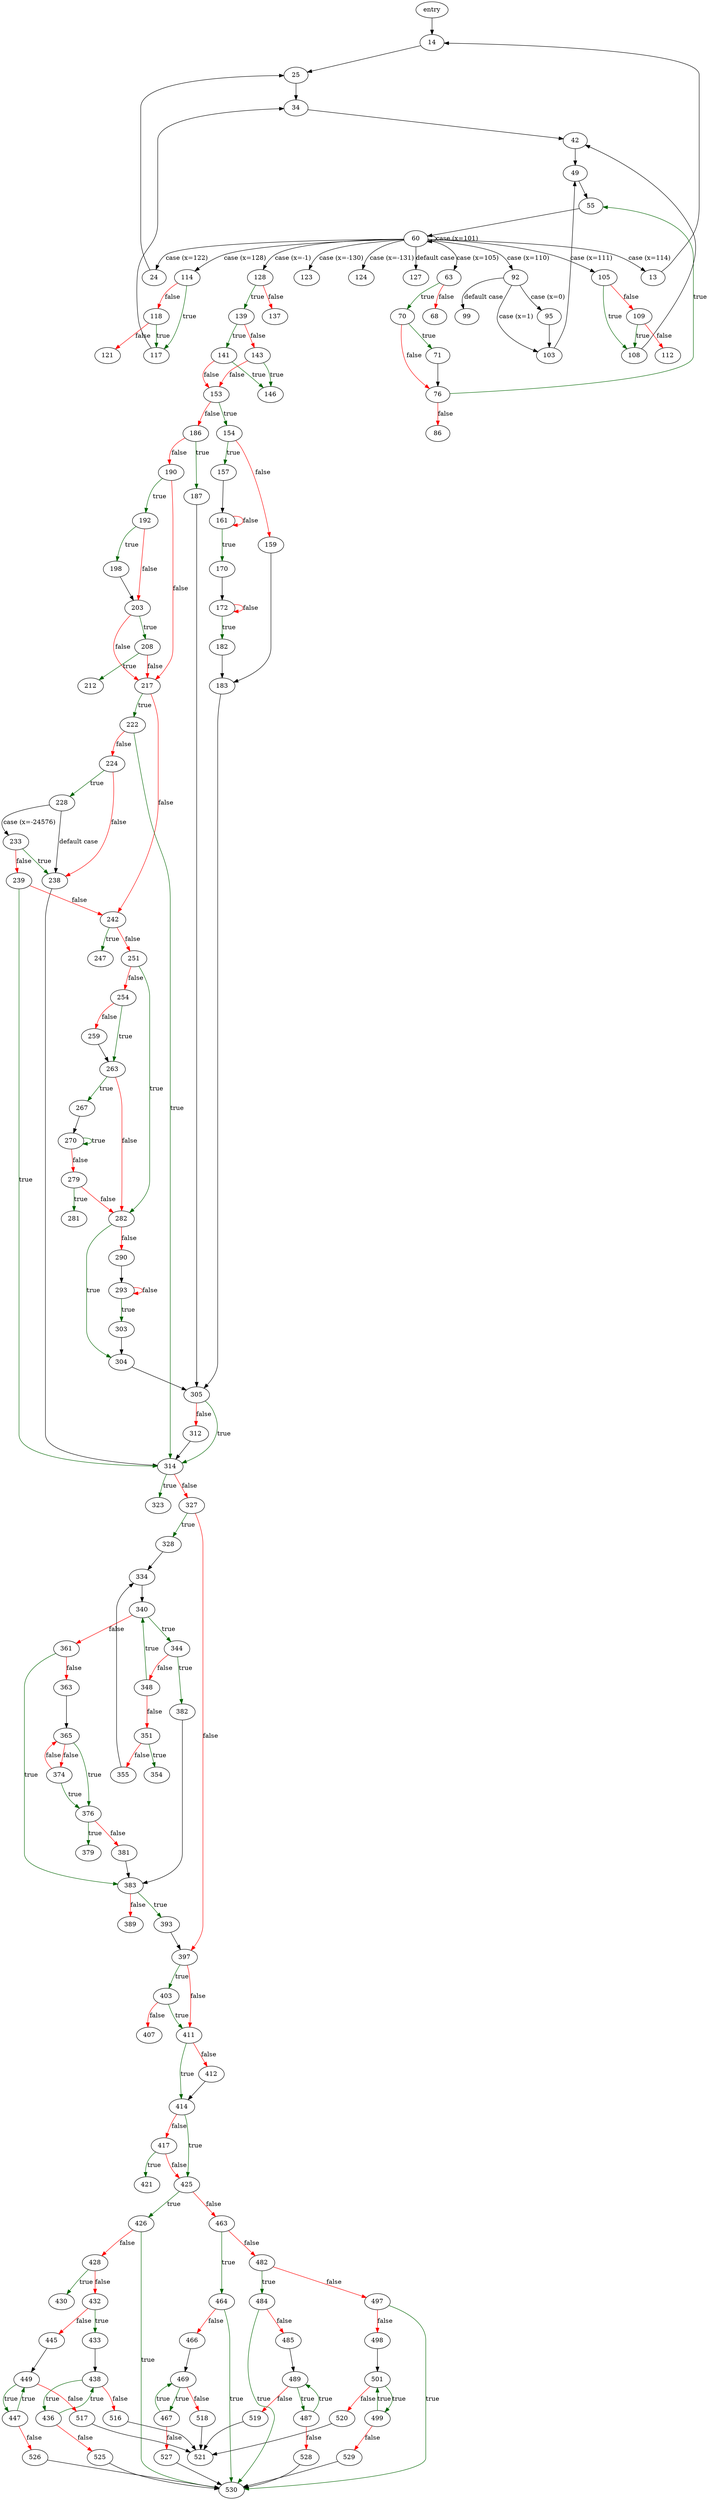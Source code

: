 digraph "main" {
	// Node definitions.
	2 [label=entry];
	13;
	14;
	24;
	25;
	34;
	42;
	49;
	55;
	60;
	63;
	68;
	70;
	71;
	76;
	86;
	92;
	95;
	99;
	103;
	105;
	108;
	109;
	112;
	114;
	117;
	118;
	121;
	123;
	124;
	127;
	128;
	137;
	139;
	141;
	143;
	146;
	153;
	154;
	157;
	159;
	161;
	170;
	172;
	182;
	183;
	186;
	187;
	190;
	192;
	198;
	203;
	208;
	212;
	217;
	222;
	224;
	228;
	233;
	238;
	239;
	242;
	247;
	251;
	254;
	259;
	263;
	267;
	270;
	279;
	281;
	282;
	290;
	293;
	303;
	304;
	305;
	312;
	314;
	323;
	327;
	328;
	334;
	340;
	344;
	348;
	351;
	354;
	355;
	361;
	363;
	365;
	374;
	376;
	379;
	381;
	382;
	383;
	389;
	393;
	397;
	403;
	407;
	411;
	412;
	414;
	417;
	421;
	425;
	426;
	428;
	430;
	432;
	433;
	436;
	438;
	445;
	447;
	449;
	463;
	464;
	466;
	467;
	469;
	482;
	484;
	485;
	487;
	489;
	497;
	498;
	499;
	501;
	516;
	517;
	518;
	519;
	520;
	521;
	525;
	526;
	527;
	528;
	529;
	530;

	// Edge definitions.
	2 -> 14;
	13 -> 14;
	14 -> 25;
	24 -> 25;
	25 -> 34;
	34 -> 42;
	42 -> 49;
	49 -> 55;
	55 -> 60;
	60 -> 13 [label="case (x=114)"];
	60 -> 24 [label="case (x=122)"];
	60 -> 60 [label="case (x=101)"];
	60 -> 63 [label="case (x=105)"];
	60 -> 92 [label="case (x=110)"];
	60 -> 105 [label="case (x=111)"];
	60 -> 114 [label="case (x=128)"];
	60 -> 123 [label="case (x=-130)"];
	60 -> 124 [label="case (x=-131)"];
	60 -> 127 [label="default case"];
	60 -> 128 [label="case (x=-1)"];
	63 -> 68 [
		color=red
		label=false
	];
	63 -> 70 [
		color=darkgreen
		label=true
	];
	70 -> 71 [
		color=darkgreen
		label=true
	];
	70 -> 76 [
		color=red
		label=false
	];
	71 -> 76;
	76 -> 55 [
		color=darkgreen
		label=true
	];
	76 -> 86 [
		color=red
		label=false
	];
	92 -> 95 [label="case (x=0)"];
	92 -> 99 [label="default case"];
	92 -> 103 [label="case (x=1)"];
	95 -> 103;
	103 -> 49;
	105 -> 108 [
		color=darkgreen
		label=true
	];
	105 -> 109 [
		color=red
		label=false
	];
	108 -> 42;
	109 -> 108 [
		color=darkgreen
		label=true
	];
	109 -> 112 [
		color=red
		label=false
	];
	114 -> 117 [
		color=darkgreen
		label=true
	];
	114 -> 118 [
		color=red
		label=false
	];
	117 -> 34;
	118 -> 117 [
		color=darkgreen
		label=true
	];
	118 -> 121 [
		color=red
		label=false
	];
	128 -> 137 [
		color=red
		label=false
	];
	128 -> 139 [
		color=darkgreen
		label=true
	];
	139 -> 141 [
		color=darkgreen
		label=true
	];
	139 -> 143 [
		color=red
		label=false
	];
	141 -> 146 [
		color=darkgreen
		label=true
	];
	141 -> 153 [
		color=red
		label=false
	];
	143 -> 146 [
		color=darkgreen
		label=true
	];
	143 -> 153 [
		color=red
		label=false
	];
	153 -> 154 [
		color=darkgreen
		label=true
	];
	153 -> 186 [
		color=red
		label=false
	];
	154 -> 157 [
		color=darkgreen
		label=true
	];
	154 -> 159 [
		color=red
		label=false
	];
	157 -> 161;
	159 -> 183;
	161 -> 161 [
		color=red
		label=false
	];
	161 -> 170 [
		color=darkgreen
		label=true
	];
	170 -> 172;
	172 -> 172 [
		color=red
		label=false
	];
	172 -> 182 [
		color=darkgreen
		label=true
	];
	182 -> 183;
	183 -> 305;
	186 -> 187 [
		color=darkgreen
		label=true
	];
	186 -> 190 [
		color=red
		label=false
	];
	187 -> 305;
	190 -> 192 [
		color=darkgreen
		label=true
	];
	190 -> 217 [
		color=red
		label=false
	];
	192 -> 198 [
		color=darkgreen
		label=true
	];
	192 -> 203 [
		color=red
		label=false
	];
	198 -> 203;
	203 -> 208 [
		color=darkgreen
		label=true
	];
	203 -> 217 [
		color=red
		label=false
	];
	208 -> 212 [
		color=darkgreen
		label=true
	];
	208 -> 217 [
		color=red
		label=false
	];
	217 -> 222 [
		color=darkgreen
		label=true
	];
	217 -> 242 [
		color=red
		label=false
	];
	222 -> 224 [
		color=red
		label=false
	];
	222 -> 314 [
		color=darkgreen
		label=true
	];
	224 -> 228 [
		color=darkgreen
		label=true
	];
	224 -> 238 [
		color=red
		label=false
	];
	228 -> 233 [label="case (x=-24576)"];
	228 -> 238 [label="default case"];
	233 -> 238 [
		color=darkgreen
		label=true
	];
	233 -> 239 [
		color=red
		label=false
	];
	238 -> 314;
	239 -> 242 [
		color=red
		label=false
	];
	239 -> 314 [
		color=darkgreen
		label=true
	];
	242 -> 247 [
		color=darkgreen
		label=true
	];
	242 -> 251 [
		color=red
		label=false
	];
	251 -> 254 [
		color=red
		label=false
	];
	251 -> 282 [
		color=darkgreen
		label=true
	];
	254 -> 259 [
		color=red
		label=false
	];
	254 -> 263 [
		color=darkgreen
		label=true
	];
	259 -> 263;
	263 -> 267 [
		color=darkgreen
		label=true
	];
	263 -> 282 [
		color=red
		label=false
	];
	267 -> 270;
	270 -> 270 [
		color=darkgreen
		label=true
	];
	270 -> 279 [
		color=red
		label=false
	];
	279 -> 281 [
		color=darkgreen
		label=true
	];
	279 -> 282 [
		color=red
		label=false
	];
	282 -> 290 [
		color=red
		label=false
	];
	282 -> 304 [
		color=darkgreen
		label=true
	];
	290 -> 293;
	293 -> 293 [
		color=red
		label=false
	];
	293 -> 303 [
		color=darkgreen
		label=true
	];
	303 -> 304;
	304 -> 305;
	305 -> 312 [
		color=red
		label=false
	];
	305 -> 314 [
		color=darkgreen
		label=true
	];
	312 -> 314;
	314 -> 323 [
		color=darkgreen
		label=true
	];
	314 -> 327 [
		color=red
		label=false
	];
	327 -> 328 [
		color=darkgreen
		label=true
	];
	327 -> 397 [
		color=red
		label=false
	];
	328 -> 334;
	334 -> 340;
	340 -> 344 [
		color=darkgreen
		label=true
	];
	340 -> 361 [
		color=red
		label=false
	];
	344 -> 348 [
		color=red
		label=false
	];
	344 -> 382 [
		color=darkgreen
		label=true
	];
	348 -> 340 [
		color=darkgreen
		label=true
	];
	348 -> 351 [
		color=red
		label=false
	];
	351 -> 354 [
		color=darkgreen
		label=true
	];
	351 -> 355 [
		color=red
		label=false
	];
	355 -> 334;
	361 -> 363 [
		color=red
		label=false
	];
	361 -> 383 [
		color=darkgreen
		label=true
	];
	363 -> 365;
	365 -> 374 [
		color=red
		label=false
	];
	365 -> 376 [
		color=darkgreen
		label=true
	];
	374 -> 365 [
		color=red
		label=false
	];
	374 -> 376 [
		color=darkgreen
		label=true
	];
	376 -> 379 [
		color=darkgreen
		label=true
	];
	376 -> 381 [
		color=red
		label=false
	];
	381 -> 383;
	382 -> 383;
	383 -> 389 [
		color=red
		label=false
	];
	383 -> 393 [
		color=darkgreen
		label=true
	];
	393 -> 397;
	397 -> 403 [
		color=darkgreen
		label=true
	];
	397 -> 411 [
		color=red
		label=false
	];
	403 -> 407 [
		color=red
		label=false
	];
	403 -> 411 [
		color=darkgreen
		label=true
	];
	411 -> 412 [
		color=red
		label=false
	];
	411 -> 414 [
		color=darkgreen
		label=true
	];
	412 -> 414;
	414 -> 417 [
		color=red
		label=false
	];
	414 -> 425 [
		color=darkgreen
		label=true
	];
	417 -> 421 [
		color=darkgreen
		label=true
	];
	417 -> 425 [
		color=red
		label=false
	];
	425 -> 426 [
		color=darkgreen
		label=true
	];
	425 -> 463 [
		color=red
		label=false
	];
	426 -> 428 [
		color=red
		label=false
	];
	426 -> 530 [
		color=darkgreen
		label=true
	];
	428 -> 430 [
		color=darkgreen
		label=true
	];
	428 -> 432 [
		color=red
		label=false
	];
	432 -> 433 [
		color=darkgreen
		label=true
	];
	432 -> 445 [
		color=red
		label=false
	];
	433 -> 438;
	436 -> 438 [
		color=darkgreen
		label=true
	];
	436 -> 525 [
		color=red
		label=false
	];
	438 -> 436 [
		color=darkgreen
		label=true
	];
	438 -> 516 [
		color=red
		label=false
	];
	445 -> 449;
	447 -> 449 [
		color=darkgreen
		label=true
	];
	447 -> 526 [
		color=red
		label=false
	];
	449 -> 447 [
		color=darkgreen
		label=true
	];
	449 -> 517 [
		color=red
		label=false
	];
	463 -> 464 [
		color=darkgreen
		label=true
	];
	463 -> 482 [
		color=red
		label=false
	];
	464 -> 466 [
		color=red
		label=false
	];
	464 -> 530 [
		color=darkgreen
		label=true
	];
	466 -> 469;
	467 -> 469 [
		color=darkgreen
		label=true
	];
	467 -> 527 [
		color=red
		label=false
	];
	469 -> 467 [
		color=darkgreen
		label=true
	];
	469 -> 518 [
		color=red
		label=false
	];
	482 -> 484 [
		color=darkgreen
		label=true
	];
	482 -> 497 [
		color=red
		label=false
	];
	484 -> 485 [
		color=red
		label=false
	];
	484 -> 530 [
		color=darkgreen
		label=true
	];
	485 -> 489;
	487 -> 489 [
		color=darkgreen
		label=true
	];
	487 -> 528 [
		color=red
		label=false
	];
	489 -> 487 [
		color=darkgreen
		label=true
	];
	489 -> 519 [
		color=red
		label=false
	];
	497 -> 498 [
		color=red
		label=false
	];
	497 -> 530 [
		color=darkgreen
		label=true
	];
	498 -> 501;
	499 -> 501 [
		color=darkgreen
		label=true
	];
	499 -> 529 [
		color=red
		label=false
	];
	501 -> 499 [
		color=darkgreen
		label=true
	];
	501 -> 520 [
		color=red
		label=false
	];
	516 -> 521;
	517 -> 521;
	518 -> 521;
	519 -> 521;
	520 -> 521;
	525 -> 530;
	526 -> 530;
	527 -> 530;
	528 -> 530;
	529 -> 530;
}